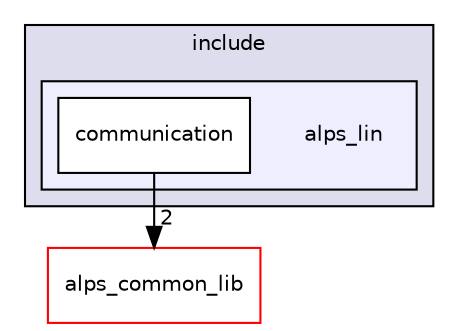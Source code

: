 digraph "alps_linux_lib/include/alps_lin" {
  compound=true
  node [ fontsize="10", fontname="Helvetica"];
  edge [ labelfontsize="10", labelfontname="Helvetica"];
  subgraph clusterdir_6d217df781fc4021ea64ca101836a906 {
    graph [ bgcolor="#ddddee", pencolor="black", label="include" fontname="Helvetica", fontsize="10", URL="dir_6d217df781fc4021ea64ca101836a906.html"]
  subgraph clusterdir_a2f3e768eb1f47df90dbab1b9b2951f6 {
    graph [ bgcolor="#eeeeff", pencolor="black", label="" URL="dir_a2f3e768eb1f47df90dbab1b9b2951f6.html"];
    dir_a2f3e768eb1f47df90dbab1b9b2951f6 [shape=plaintext label="alps_lin"];
  dir_042306a24671901d82947867ee593e03 [shape=box label="communication" fillcolor="white" style="filled" URL="dir_042306a24671901d82947867ee593e03.html"];
  }
  }
  dir_fcd1ba41f8679fcc7bf76d667eaa0e17 [shape=box label="alps_common_lib" fillcolor="white" style="filled" color="red" URL="dir_fcd1ba41f8679fcc7bf76d667eaa0e17.html"];
  dir_042306a24671901d82947867ee593e03->dir_fcd1ba41f8679fcc7bf76d667eaa0e17 [headlabel="2", labeldistance=1.5 headhref="dir_000027_000000.html"];
}
